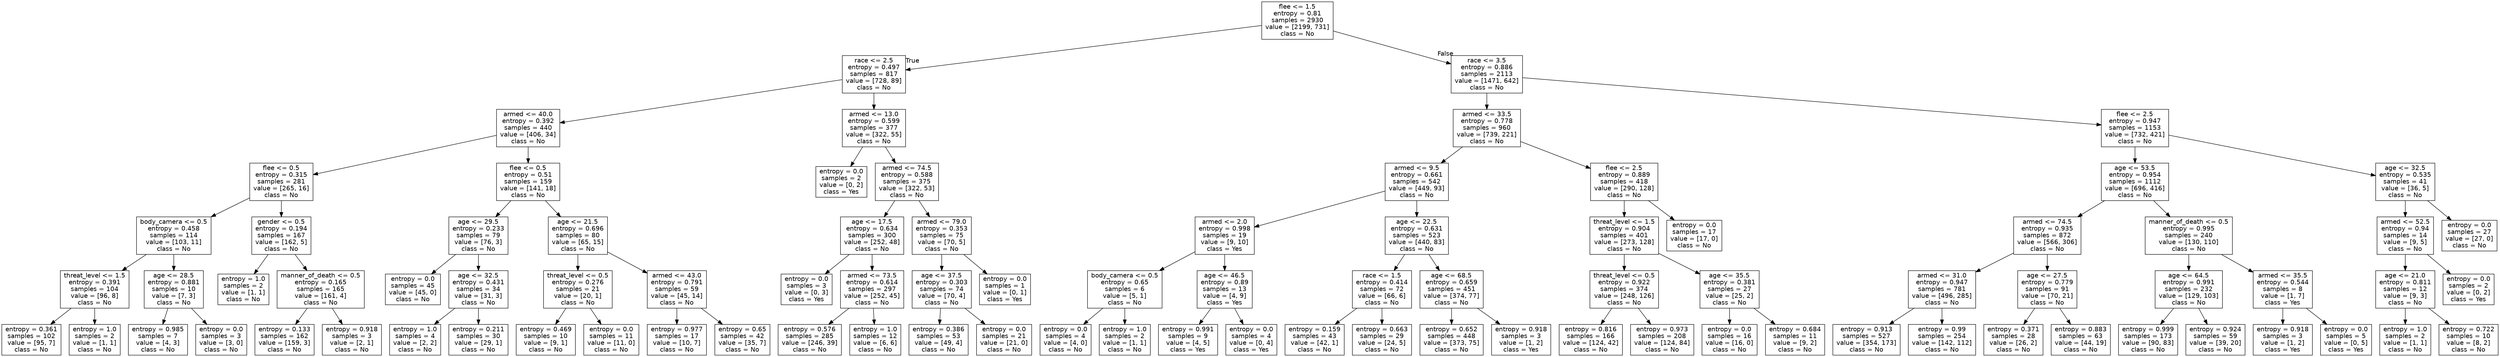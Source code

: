 digraph Tree {
node [shape=box, fontname="helvetica"] ;
edge [fontname="helvetica"] ;
0 [label="flee <= 1.5\nentropy = 0.81\nsamples = 2930\nvalue = [2199, 731]\nclass = No"] ;
1 [label="race <= 2.5\nentropy = 0.497\nsamples = 817\nvalue = [728, 89]\nclass = No"] ;
0 -> 1 [labeldistance=2.5, labelangle=45, headlabel="True"] ;
2 [label="armed <= 40.0\nentropy = 0.392\nsamples = 440\nvalue = [406, 34]\nclass = No"] ;
1 -> 2 ;
3 [label="flee <= 0.5\nentropy = 0.315\nsamples = 281\nvalue = [265, 16]\nclass = No"] ;
2 -> 3 ;
4 [label="body_camera <= 0.5\nentropy = 0.458\nsamples = 114\nvalue = [103, 11]\nclass = No"] ;
3 -> 4 ;
5 [label="threat_level <= 1.5\nentropy = 0.391\nsamples = 104\nvalue = [96, 8]\nclass = No"] ;
4 -> 5 ;
6 [label="entropy = 0.361\nsamples = 102\nvalue = [95, 7]\nclass = No"] ;
5 -> 6 ;
7 [label="entropy = 1.0\nsamples = 2\nvalue = [1, 1]\nclass = No"] ;
5 -> 7 ;
8 [label="age <= 28.5\nentropy = 0.881\nsamples = 10\nvalue = [7, 3]\nclass = No"] ;
4 -> 8 ;
9 [label="entropy = 0.985\nsamples = 7\nvalue = [4, 3]\nclass = No"] ;
8 -> 9 ;
10 [label="entropy = 0.0\nsamples = 3\nvalue = [3, 0]\nclass = No"] ;
8 -> 10 ;
11 [label="gender <= 0.5\nentropy = 0.194\nsamples = 167\nvalue = [162, 5]\nclass = No"] ;
3 -> 11 ;
12 [label="entropy = 1.0\nsamples = 2\nvalue = [1, 1]\nclass = No"] ;
11 -> 12 ;
13 [label="manner_of_death <= 0.5\nentropy = 0.165\nsamples = 165\nvalue = [161, 4]\nclass = No"] ;
11 -> 13 ;
14 [label="entropy = 0.133\nsamples = 162\nvalue = [159, 3]\nclass = No"] ;
13 -> 14 ;
15 [label="entropy = 0.918\nsamples = 3\nvalue = [2, 1]\nclass = No"] ;
13 -> 15 ;
16 [label="flee <= 0.5\nentropy = 0.51\nsamples = 159\nvalue = [141, 18]\nclass = No"] ;
2 -> 16 ;
17 [label="age <= 29.5\nentropy = 0.233\nsamples = 79\nvalue = [76, 3]\nclass = No"] ;
16 -> 17 ;
18 [label="entropy = 0.0\nsamples = 45\nvalue = [45, 0]\nclass = No"] ;
17 -> 18 ;
19 [label="age <= 32.5\nentropy = 0.431\nsamples = 34\nvalue = [31, 3]\nclass = No"] ;
17 -> 19 ;
20 [label="entropy = 1.0\nsamples = 4\nvalue = [2, 2]\nclass = No"] ;
19 -> 20 ;
21 [label="entropy = 0.211\nsamples = 30\nvalue = [29, 1]\nclass = No"] ;
19 -> 21 ;
22 [label="age <= 21.5\nentropy = 0.696\nsamples = 80\nvalue = [65, 15]\nclass = No"] ;
16 -> 22 ;
23 [label="threat_level <= 0.5\nentropy = 0.276\nsamples = 21\nvalue = [20, 1]\nclass = No"] ;
22 -> 23 ;
24 [label="entropy = 0.469\nsamples = 10\nvalue = [9, 1]\nclass = No"] ;
23 -> 24 ;
25 [label="entropy = 0.0\nsamples = 11\nvalue = [11, 0]\nclass = No"] ;
23 -> 25 ;
26 [label="armed <= 43.0\nentropy = 0.791\nsamples = 59\nvalue = [45, 14]\nclass = No"] ;
22 -> 26 ;
27 [label="entropy = 0.977\nsamples = 17\nvalue = [10, 7]\nclass = No"] ;
26 -> 27 ;
28 [label="entropy = 0.65\nsamples = 42\nvalue = [35, 7]\nclass = No"] ;
26 -> 28 ;
29 [label="armed <= 13.0\nentropy = 0.599\nsamples = 377\nvalue = [322, 55]\nclass = No"] ;
1 -> 29 ;
30 [label="entropy = 0.0\nsamples = 2\nvalue = [0, 2]\nclass = Yes"] ;
29 -> 30 ;
31 [label="armed <= 74.5\nentropy = 0.588\nsamples = 375\nvalue = [322, 53]\nclass = No"] ;
29 -> 31 ;
32 [label="age <= 17.5\nentropy = 0.634\nsamples = 300\nvalue = [252, 48]\nclass = No"] ;
31 -> 32 ;
33 [label="entropy = 0.0\nsamples = 3\nvalue = [0, 3]\nclass = Yes"] ;
32 -> 33 ;
34 [label="armed <= 73.5\nentropy = 0.614\nsamples = 297\nvalue = [252, 45]\nclass = No"] ;
32 -> 34 ;
35 [label="entropy = 0.576\nsamples = 285\nvalue = [246, 39]\nclass = No"] ;
34 -> 35 ;
36 [label="entropy = 1.0\nsamples = 12\nvalue = [6, 6]\nclass = No"] ;
34 -> 36 ;
37 [label="armed <= 79.0\nentropy = 0.353\nsamples = 75\nvalue = [70, 5]\nclass = No"] ;
31 -> 37 ;
38 [label="age <= 37.5\nentropy = 0.303\nsamples = 74\nvalue = [70, 4]\nclass = No"] ;
37 -> 38 ;
39 [label="entropy = 0.386\nsamples = 53\nvalue = [49, 4]\nclass = No"] ;
38 -> 39 ;
40 [label="entropy = 0.0\nsamples = 21\nvalue = [21, 0]\nclass = No"] ;
38 -> 40 ;
41 [label="entropy = 0.0\nsamples = 1\nvalue = [0, 1]\nclass = Yes"] ;
37 -> 41 ;
42 [label="race <= 3.5\nentropy = 0.886\nsamples = 2113\nvalue = [1471, 642]\nclass = No"] ;
0 -> 42 [labeldistance=2.5, labelangle=-45, headlabel="False"] ;
43 [label="armed <= 33.5\nentropy = 0.778\nsamples = 960\nvalue = [739, 221]\nclass = No"] ;
42 -> 43 ;
44 [label="armed <= 9.5\nentropy = 0.661\nsamples = 542\nvalue = [449, 93]\nclass = No"] ;
43 -> 44 ;
45 [label="armed <= 2.0\nentropy = 0.998\nsamples = 19\nvalue = [9, 10]\nclass = Yes"] ;
44 -> 45 ;
46 [label="body_camera <= 0.5\nentropy = 0.65\nsamples = 6\nvalue = [5, 1]\nclass = No"] ;
45 -> 46 ;
47 [label="entropy = 0.0\nsamples = 4\nvalue = [4, 0]\nclass = No"] ;
46 -> 47 ;
48 [label="entropy = 1.0\nsamples = 2\nvalue = [1, 1]\nclass = No"] ;
46 -> 48 ;
49 [label="age <= 46.5\nentropy = 0.89\nsamples = 13\nvalue = [4, 9]\nclass = Yes"] ;
45 -> 49 ;
50 [label="entropy = 0.991\nsamples = 9\nvalue = [4, 5]\nclass = Yes"] ;
49 -> 50 ;
51 [label="entropy = 0.0\nsamples = 4\nvalue = [0, 4]\nclass = Yes"] ;
49 -> 51 ;
52 [label="age <= 22.5\nentropy = 0.631\nsamples = 523\nvalue = [440, 83]\nclass = No"] ;
44 -> 52 ;
53 [label="race <= 1.5\nentropy = 0.414\nsamples = 72\nvalue = [66, 6]\nclass = No"] ;
52 -> 53 ;
54 [label="entropy = 0.159\nsamples = 43\nvalue = [42, 1]\nclass = No"] ;
53 -> 54 ;
55 [label="entropy = 0.663\nsamples = 29\nvalue = [24, 5]\nclass = No"] ;
53 -> 55 ;
56 [label="age <= 68.5\nentropy = 0.659\nsamples = 451\nvalue = [374, 77]\nclass = No"] ;
52 -> 56 ;
57 [label="entropy = 0.652\nsamples = 448\nvalue = [373, 75]\nclass = No"] ;
56 -> 57 ;
58 [label="entropy = 0.918\nsamples = 3\nvalue = [1, 2]\nclass = Yes"] ;
56 -> 58 ;
59 [label="flee <= 2.5\nentropy = 0.889\nsamples = 418\nvalue = [290, 128]\nclass = No"] ;
43 -> 59 ;
60 [label="threat_level <= 1.5\nentropy = 0.904\nsamples = 401\nvalue = [273, 128]\nclass = No"] ;
59 -> 60 ;
61 [label="threat_level <= 0.5\nentropy = 0.922\nsamples = 374\nvalue = [248, 126]\nclass = No"] ;
60 -> 61 ;
62 [label="entropy = 0.816\nsamples = 166\nvalue = [124, 42]\nclass = No"] ;
61 -> 62 ;
63 [label="entropy = 0.973\nsamples = 208\nvalue = [124, 84]\nclass = No"] ;
61 -> 63 ;
64 [label="age <= 35.5\nentropy = 0.381\nsamples = 27\nvalue = [25, 2]\nclass = No"] ;
60 -> 64 ;
65 [label="entropy = 0.0\nsamples = 16\nvalue = [16, 0]\nclass = No"] ;
64 -> 65 ;
66 [label="entropy = 0.684\nsamples = 11\nvalue = [9, 2]\nclass = No"] ;
64 -> 66 ;
67 [label="entropy = 0.0\nsamples = 17\nvalue = [17, 0]\nclass = No"] ;
59 -> 67 ;
68 [label="flee <= 2.5\nentropy = 0.947\nsamples = 1153\nvalue = [732, 421]\nclass = No"] ;
42 -> 68 ;
69 [label="age <= 53.5\nentropy = 0.954\nsamples = 1112\nvalue = [696, 416]\nclass = No"] ;
68 -> 69 ;
70 [label="armed <= 74.5\nentropy = 0.935\nsamples = 872\nvalue = [566, 306]\nclass = No"] ;
69 -> 70 ;
71 [label="armed <= 31.0\nentropy = 0.947\nsamples = 781\nvalue = [496, 285]\nclass = No"] ;
70 -> 71 ;
72 [label="entropy = 0.913\nsamples = 527\nvalue = [354, 173]\nclass = No"] ;
71 -> 72 ;
73 [label="entropy = 0.99\nsamples = 254\nvalue = [142, 112]\nclass = No"] ;
71 -> 73 ;
74 [label="age <= 27.5\nentropy = 0.779\nsamples = 91\nvalue = [70, 21]\nclass = No"] ;
70 -> 74 ;
75 [label="entropy = 0.371\nsamples = 28\nvalue = [26, 2]\nclass = No"] ;
74 -> 75 ;
76 [label="entropy = 0.883\nsamples = 63\nvalue = [44, 19]\nclass = No"] ;
74 -> 76 ;
77 [label="manner_of_death <= 0.5\nentropy = 0.995\nsamples = 240\nvalue = [130, 110]\nclass = No"] ;
69 -> 77 ;
78 [label="age <= 64.5\nentropy = 0.991\nsamples = 232\nvalue = [129, 103]\nclass = No"] ;
77 -> 78 ;
79 [label="entropy = 0.999\nsamples = 173\nvalue = [90, 83]\nclass = No"] ;
78 -> 79 ;
80 [label="entropy = 0.924\nsamples = 59\nvalue = [39, 20]\nclass = No"] ;
78 -> 80 ;
81 [label="armed <= 35.5\nentropy = 0.544\nsamples = 8\nvalue = [1, 7]\nclass = Yes"] ;
77 -> 81 ;
82 [label="entropy = 0.918\nsamples = 3\nvalue = [1, 2]\nclass = Yes"] ;
81 -> 82 ;
83 [label="entropy = 0.0\nsamples = 5\nvalue = [0, 5]\nclass = Yes"] ;
81 -> 83 ;
84 [label="age <= 32.5\nentropy = 0.535\nsamples = 41\nvalue = [36, 5]\nclass = No"] ;
68 -> 84 ;
85 [label="armed <= 52.5\nentropy = 0.94\nsamples = 14\nvalue = [9, 5]\nclass = No"] ;
84 -> 85 ;
86 [label="age <= 21.0\nentropy = 0.811\nsamples = 12\nvalue = [9, 3]\nclass = No"] ;
85 -> 86 ;
87 [label="entropy = 1.0\nsamples = 2\nvalue = [1, 1]\nclass = No"] ;
86 -> 87 ;
88 [label="entropy = 0.722\nsamples = 10\nvalue = [8, 2]\nclass = No"] ;
86 -> 88 ;
89 [label="entropy = 0.0\nsamples = 2\nvalue = [0, 2]\nclass = Yes"] ;
85 -> 89 ;
90 [label="entropy = 0.0\nsamples = 27\nvalue = [27, 0]\nclass = No"] ;
84 -> 90 ;
}